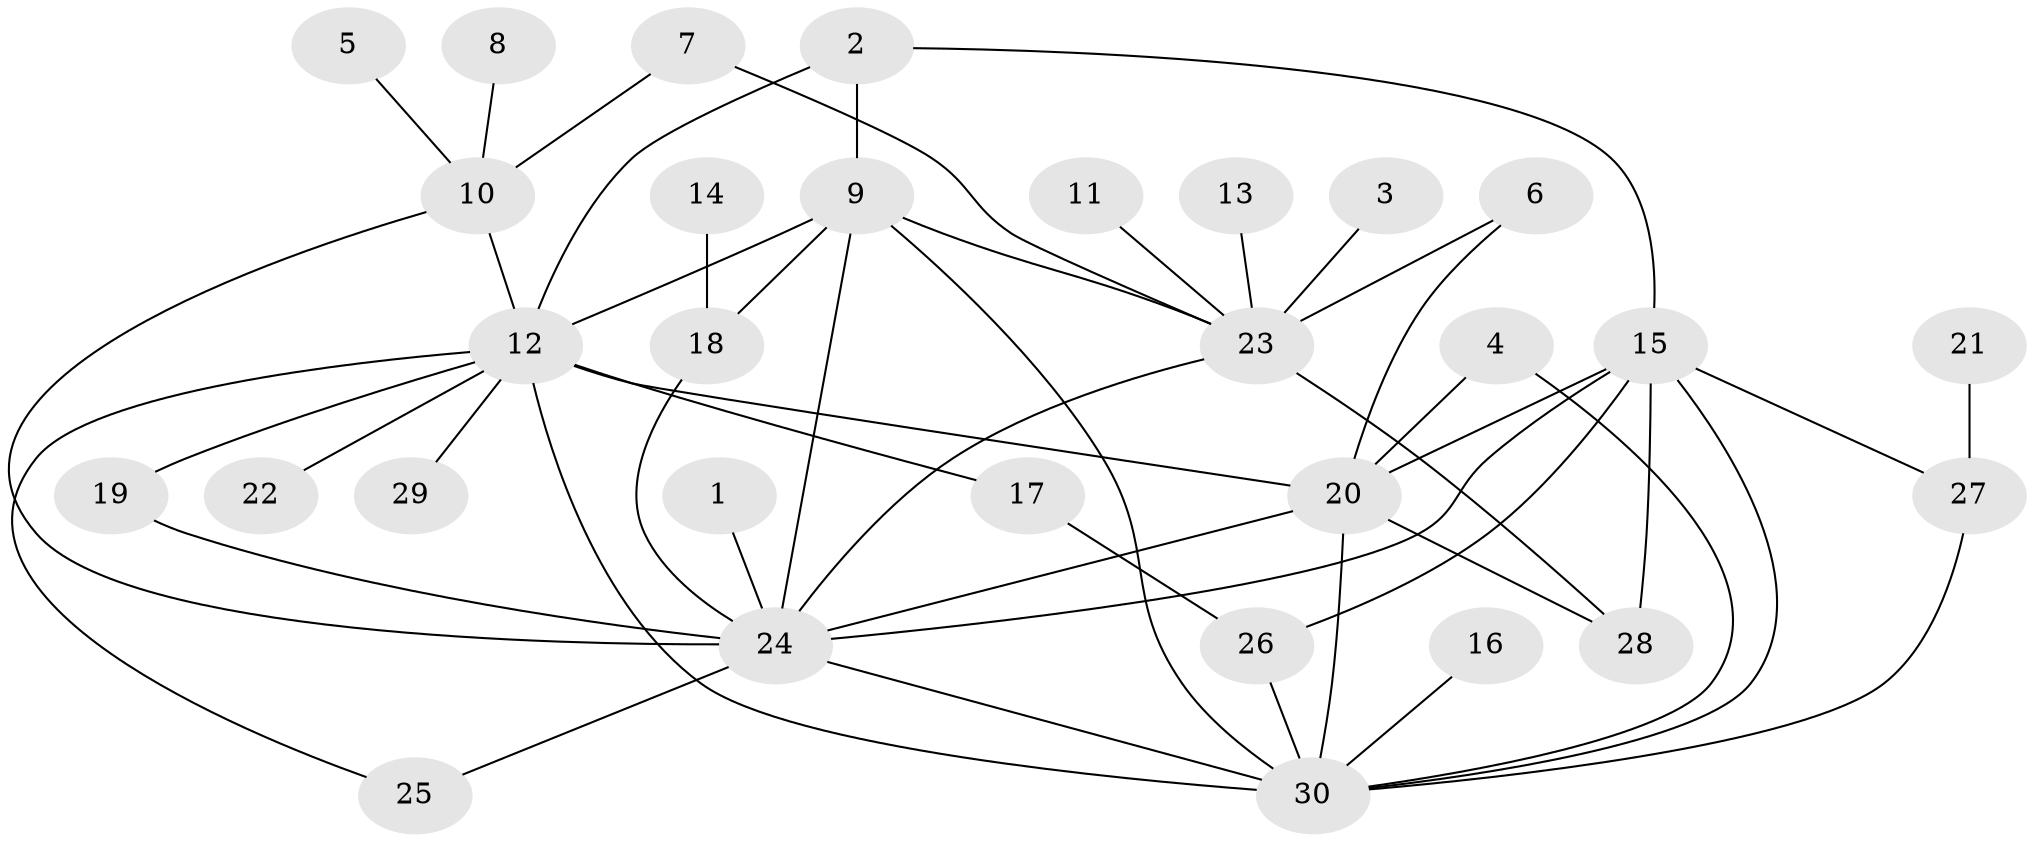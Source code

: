 // original degree distribution, {5: 0.01694915254237288, 13: 0.05084745762711865, 8: 0.03389830508474576, 2: 0.2033898305084746, 3: 0.1864406779661017, 10: 0.01694915254237288, 1: 0.4067796610169492, 6: 0.01694915254237288, 7: 0.01694915254237288, 4: 0.05084745762711865}
// Generated by graph-tools (version 1.1) at 2025/36/03/04/25 23:36:50]
// undirected, 30 vertices, 50 edges
graph export_dot {
  node [color=gray90,style=filled];
  1;
  2;
  3;
  4;
  5;
  6;
  7;
  8;
  9;
  10;
  11;
  12;
  13;
  14;
  15;
  16;
  17;
  18;
  19;
  20;
  21;
  22;
  23;
  24;
  25;
  26;
  27;
  28;
  29;
  30;
  1 -- 24 [weight=1.0];
  2 -- 9 [weight=1.0];
  2 -- 12 [weight=1.0];
  2 -- 15 [weight=1.0];
  3 -- 23 [weight=1.0];
  4 -- 20 [weight=1.0];
  4 -- 30 [weight=1.0];
  5 -- 10 [weight=1.0];
  6 -- 20 [weight=1.0];
  6 -- 23 [weight=1.0];
  7 -- 10 [weight=1.0];
  7 -- 23 [weight=1.0];
  8 -- 10 [weight=1.0];
  9 -- 12 [weight=1.0];
  9 -- 18 [weight=1.0];
  9 -- 23 [weight=2.0];
  9 -- 24 [weight=1.0];
  9 -- 30 [weight=2.0];
  10 -- 12 [weight=1.0];
  10 -- 24 [weight=1.0];
  11 -- 23 [weight=1.0];
  12 -- 17 [weight=1.0];
  12 -- 19 [weight=1.0];
  12 -- 20 [weight=1.0];
  12 -- 22 [weight=1.0];
  12 -- 25 [weight=1.0];
  12 -- 29 [weight=1.0];
  12 -- 30 [weight=2.0];
  13 -- 23 [weight=1.0];
  14 -- 18 [weight=1.0];
  15 -- 20 [weight=2.0];
  15 -- 24 [weight=1.0];
  15 -- 26 [weight=1.0];
  15 -- 27 [weight=2.0];
  15 -- 28 [weight=1.0];
  15 -- 30 [weight=1.0];
  16 -- 30 [weight=2.0];
  17 -- 26 [weight=1.0];
  18 -- 24 [weight=1.0];
  19 -- 24 [weight=1.0];
  20 -- 24 [weight=1.0];
  20 -- 28 [weight=1.0];
  20 -- 30 [weight=1.0];
  21 -- 27 [weight=1.0];
  23 -- 24 [weight=1.0];
  23 -- 28 [weight=1.0];
  24 -- 25 [weight=1.0];
  24 -- 30 [weight=1.0];
  26 -- 30 [weight=1.0];
  27 -- 30 [weight=1.0];
}
